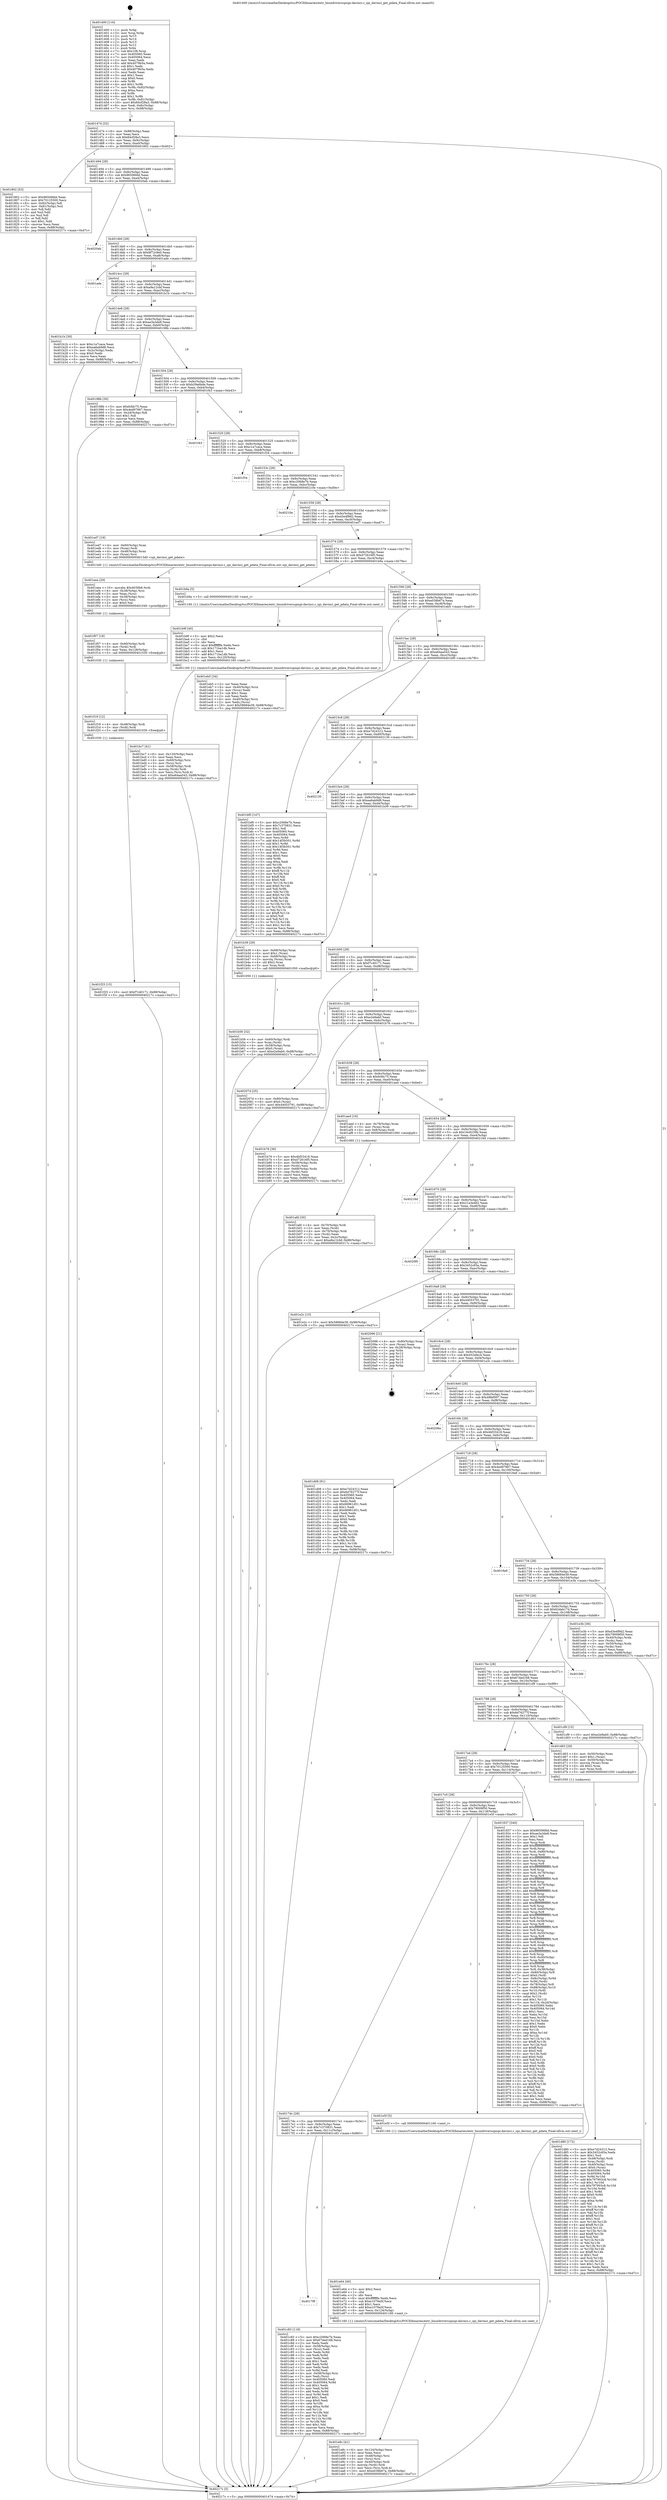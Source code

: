 digraph "0x401400" {
  label = "0x401400 (/mnt/c/Users/mathe/Desktop/tcc/POCII/binaries/extr_linuxdriversspispi-davinci.c_spi_davinci_get_pdata_Final-ollvm.out::main(0))"
  labelloc = "t"
  node[shape=record]

  Entry [label="",width=0.3,height=0.3,shape=circle,fillcolor=black,style=filled]
  "0x401474" [label="{
     0x401474 [32]\l
     | [instrs]\l
     &nbsp;&nbsp;0x401474 \<+6\>: mov -0x88(%rbp),%eax\l
     &nbsp;&nbsp;0x40147a \<+2\>: mov %eax,%ecx\l
     &nbsp;&nbsp;0x40147c \<+6\>: sub $0x84cf28a3,%ecx\l
     &nbsp;&nbsp;0x401482 \<+6\>: mov %eax,-0x9c(%rbp)\l
     &nbsp;&nbsp;0x401488 \<+6\>: mov %ecx,-0xa0(%rbp)\l
     &nbsp;&nbsp;0x40148e \<+6\>: je 0000000000401802 \<main+0x402\>\l
  }"]
  "0x401802" [label="{
     0x401802 [53]\l
     | [instrs]\l
     &nbsp;&nbsp;0x401802 \<+5\>: mov $0x96506fdd,%eax\l
     &nbsp;&nbsp;0x401807 \<+5\>: mov $0x70125500,%ecx\l
     &nbsp;&nbsp;0x40180c \<+6\>: mov -0x82(%rbp),%dl\l
     &nbsp;&nbsp;0x401812 \<+7\>: mov -0x81(%rbp),%sil\l
     &nbsp;&nbsp;0x401819 \<+3\>: mov %dl,%dil\l
     &nbsp;&nbsp;0x40181c \<+3\>: and %sil,%dil\l
     &nbsp;&nbsp;0x40181f \<+3\>: xor %sil,%dl\l
     &nbsp;&nbsp;0x401822 \<+3\>: or %dl,%dil\l
     &nbsp;&nbsp;0x401825 \<+4\>: test $0x1,%dil\l
     &nbsp;&nbsp;0x401829 \<+3\>: cmovne %ecx,%eax\l
     &nbsp;&nbsp;0x40182c \<+6\>: mov %eax,-0x88(%rbp)\l
     &nbsp;&nbsp;0x401832 \<+5\>: jmp 000000000040217c \<main+0xd7c\>\l
  }"]
  "0x401494" [label="{
     0x401494 [28]\l
     | [instrs]\l
     &nbsp;&nbsp;0x401494 \<+5\>: jmp 0000000000401499 \<main+0x99\>\l
     &nbsp;&nbsp;0x401499 \<+6\>: mov -0x9c(%rbp),%eax\l
     &nbsp;&nbsp;0x40149f \<+5\>: sub $0x96506fdd,%eax\l
     &nbsp;&nbsp;0x4014a4 \<+6\>: mov %eax,-0xa4(%rbp)\l
     &nbsp;&nbsp;0x4014aa \<+6\>: je 00000000004020ab \<main+0xcab\>\l
  }"]
  "0x40217c" [label="{
     0x40217c [5]\l
     | [instrs]\l
     &nbsp;&nbsp;0x40217c \<+5\>: jmp 0000000000401474 \<main+0x74\>\l
  }"]
  "0x401400" [label="{
     0x401400 [116]\l
     | [instrs]\l
     &nbsp;&nbsp;0x401400 \<+1\>: push %rbp\l
     &nbsp;&nbsp;0x401401 \<+3\>: mov %rsp,%rbp\l
     &nbsp;&nbsp;0x401404 \<+2\>: push %r15\l
     &nbsp;&nbsp;0x401406 \<+2\>: push %r14\l
     &nbsp;&nbsp;0x401408 \<+2\>: push %r13\l
     &nbsp;&nbsp;0x40140a \<+2\>: push %r12\l
     &nbsp;&nbsp;0x40140c \<+1\>: push %rbx\l
     &nbsp;&nbsp;0x40140d \<+7\>: sub $0x108,%rsp\l
     &nbsp;&nbsp;0x401414 \<+7\>: mov 0x405060,%eax\l
     &nbsp;&nbsp;0x40141b \<+7\>: mov 0x405064,%ecx\l
     &nbsp;&nbsp;0x401422 \<+2\>: mov %eax,%edx\l
     &nbsp;&nbsp;0x401424 \<+6\>: add $0x4079b5a,%edx\l
     &nbsp;&nbsp;0x40142a \<+3\>: sub $0x1,%edx\l
     &nbsp;&nbsp;0x40142d \<+6\>: sub $0x4079b5a,%edx\l
     &nbsp;&nbsp;0x401433 \<+3\>: imul %edx,%eax\l
     &nbsp;&nbsp;0x401436 \<+3\>: and $0x1,%eax\l
     &nbsp;&nbsp;0x401439 \<+3\>: cmp $0x0,%eax\l
     &nbsp;&nbsp;0x40143c \<+4\>: sete %r8b\l
     &nbsp;&nbsp;0x401440 \<+4\>: and $0x1,%r8b\l
     &nbsp;&nbsp;0x401444 \<+7\>: mov %r8b,-0x82(%rbp)\l
     &nbsp;&nbsp;0x40144b \<+3\>: cmp $0xa,%ecx\l
     &nbsp;&nbsp;0x40144e \<+4\>: setl %r8b\l
     &nbsp;&nbsp;0x401452 \<+4\>: and $0x1,%r8b\l
     &nbsp;&nbsp;0x401456 \<+7\>: mov %r8b,-0x81(%rbp)\l
     &nbsp;&nbsp;0x40145d \<+10\>: movl $0x84cf28a3,-0x88(%rbp)\l
     &nbsp;&nbsp;0x401467 \<+6\>: mov %edi,-0x8c(%rbp)\l
     &nbsp;&nbsp;0x40146d \<+7\>: mov %rsi,-0x98(%rbp)\l
  }"]
  Exit [label="",width=0.3,height=0.3,shape=circle,fillcolor=black,style=filled,peripheries=2]
  "0x4020ab" [label="{
     0x4020ab\l
  }", style=dashed]
  "0x4014b0" [label="{
     0x4014b0 [28]\l
     | [instrs]\l
     &nbsp;&nbsp;0x4014b0 \<+5\>: jmp 00000000004014b5 \<main+0xb5\>\l
     &nbsp;&nbsp;0x4014b5 \<+6\>: mov -0x9c(%rbp),%eax\l
     &nbsp;&nbsp;0x4014bb \<+5\>: sub $0x9f72c9e0,%eax\l
     &nbsp;&nbsp;0x4014c0 \<+6\>: mov %eax,-0xa8(%rbp)\l
     &nbsp;&nbsp;0x4014c6 \<+6\>: je 0000000000401ade \<main+0x6de\>\l
  }"]
  "0x401f25" [label="{
     0x401f25 [15]\l
     | [instrs]\l
     &nbsp;&nbsp;0x401f25 \<+10\>: movl $0xf7c40171,-0x88(%rbp)\l
     &nbsp;&nbsp;0x401f2f \<+5\>: jmp 000000000040217c \<main+0xd7c\>\l
  }"]
  "0x401ade" [label="{
     0x401ade\l
  }", style=dashed]
  "0x4014cc" [label="{
     0x4014cc [28]\l
     | [instrs]\l
     &nbsp;&nbsp;0x4014cc \<+5\>: jmp 00000000004014d1 \<main+0xd1\>\l
     &nbsp;&nbsp;0x4014d1 \<+6\>: mov -0x9c(%rbp),%eax\l
     &nbsp;&nbsp;0x4014d7 \<+5\>: sub $0xa9a12cbf,%eax\l
     &nbsp;&nbsp;0x4014dc \<+6\>: mov %eax,-0xac(%rbp)\l
     &nbsp;&nbsp;0x4014e2 \<+6\>: je 0000000000401b1b \<main+0x71b\>\l
  }"]
  "0x401f19" [label="{
     0x401f19 [12]\l
     | [instrs]\l
     &nbsp;&nbsp;0x401f19 \<+4\>: mov -0x48(%rbp),%rdi\l
     &nbsp;&nbsp;0x401f1d \<+3\>: mov (%rdi),%rdi\l
     &nbsp;&nbsp;0x401f20 \<+5\>: call 0000000000401030 \<free@plt\>\l
     | [calls]\l
     &nbsp;&nbsp;0x401030 \{1\} (unknown)\l
  }"]
  "0x401b1b" [label="{
     0x401b1b [30]\l
     | [instrs]\l
     &nbsp;&nbsp;0x401b1b \<+5\>: mov $0xc1a7caca,%eax\l
     &nbsp;&nbsp;0x401b20 \<+5\>: mov $0xea6ab9d8,%ecx\l
     &nbsp;&nbsp;0x401b25 \<+3\>: mov -0x2c(%rbp),%edx\l
     &nbsp;&nbsp;0x401b28 \<+3\>: cmp $0x0,%edx\l
     &nbsp;&nbsp;0x401b2b \<+3\>: cmove %ecx,%eax\l
     &nbsp;&nbsp;0x401b2e \<+6\>: mov %eax,-0x88(%rbp)\l
     &nbsp;&nbsp;0x401b34 \<+5\>: jmp 000000000040217c \<main+0xd7c\>\l
  }"]
  "0x4014e8" [label="{
     0x4014e8 [28]\l
     | [instrs]\l
     &nbsp;&nbsp;0x4014e8 \<+5\>: jmp 00000000004014ed \<main+0xed\>\l
     &nbsp;&nbsp;0x4014ed \<+6\>: mov -0x9c(%rbp),%eax\l
     &nbsp;&nbsp;0x4014f3 \<+5\>: sub $0xae3a3de8,%eax\l
     &nbsp;&nbsp;0x4014f8 \<+6\>: mov %eax,-0xb0(%rbp)\l
     &nbsp;&nbsp;0x4014fe \<+6\>: je 000000000040198b \<main+0x58b\>\l
  }"]
  "0x401f07" [label="{
     0x401f07 [18]\l
     | [instrs]\l
     &nbsp;&nbsp;0x401f07 \<+4\>: mov -0x60(%rbp),%rdi\l
     &nbsp;&nbsp;0x401f0b \<+3\>: mov (%rdi),%rdi\l
     &nbsp;&nbsp;0x401f0e \<+6\>: mov %eax,-0x128(%rbp)\l
     &nbsp;&nbsp;0x401f14 \<+5\>: call 0000000000401030 \<free@plt\>\l
     | [calls]\l
     &nbsp;&nbsp;0x401030 \{1\} (unknown)\l
  }"]
  "0x40198b" [label="{
     0x40198b [30]\l
     | [instrs]\l
     &nbsp;&nbsp;0x40198b \<+5\>: mov $0xfcfdc75,%eax\l
     &nbsp;&nbsp;0x401990 \<+5\>: mov $0x4ed97667,%ecx\l
     &nbsp;&nbsp;0x401995 \<+3\>: mov -0x2d(%rbp),%dl\l
     &nbsp;&nbsp;0x401998 \<+3\>: test $0x1,%dl\l
     &nbsp;&nbsp;0x40199b \<+3\>: cmovne %ecx,%eax\l
     &nbsp;&nbsp;0x40199e \<+6\>: mov %eax,-0x88(%rbp)\l
     &nbsp;&nbsp;0x4019a4 \<+5\>: jmp 000000000040217c \<main+0xd7c\>\l
  }"]
  "0x401504" [label="{
     0x401504 [28]\l
     | [instrs]\l
     &nbsp;&nbsp;0x401504 \<+5\>: jmp 0000000000401509 \<main+0x109\>\l
     &nbsp;&nbsp;0x401509 \<+6\>: mov -0x9c(%rbp),%eax\l
     &nbsp;&nbsp;0x40150f \<+5\>: sub $0xb29a6bde,%eax\l
     &nbsp;&nbsp;0x401514 \<+6\>: mov %eax,-0xb4(%rbp)\l
     &nbsp;&nbsp;0x40151a \<+6\>: je 0000000000401f43 \<main+0xb43\>\l
  }"]
  "0x401eea" [label="{
     0x401eea [29]\l
     | [instrs]\l
     &nbsp;&nbsp;0x401eea \<+10\>: movabs $0x4030b6,%rdi\l
     &nbsp;&nbsp;0x401ef4 \<+4\>: mov -0x38(%rbp),%rsi\l
     &nbsp;&nbsp;0x401ef8 \<+2\>: mov %eax,(%rsi)\l
     &nbsp;&nbsp;0x401efa \<+4\>: mov -0x38(%rbp),%rsi\l
     &nbsp;&nbsp;0x401efe \<+2\>: mov (%rsi),%esi\l
     &nbsp;&nbsp;0x401f00 \<+2\>: mov $0x0,%al\l
     &nbsp;&nbsp;0x401f02 \<+5\>: call 0000000000401040 \<printf@plt\>\l
     | [calls]\l
     &nbsp;&nbsp;0x401040 \{1\} (unknown)\l
  }"]
  "0x401f43" [label="{
     0x401f43\l
  }", style=dashed]
  "0x401520" [label="{
     0x401520 [28]\l
     | [instrs]\l
     &nbsp;&nbsp;0x401520 \<+5\>: jmp 0000000000401525 \<main+0x125\>\l
     &nbsp;&nbsp;0x401525 \<+6\>: mov -0x9c(%rbp),%eax\l
     &nbsp;&nbsp;0x40152b \<+5\>: sub $0xc1a7caca,%eax\l
     &nbsp;&nbsp;0x401530 \<+6\>: mov %eax,-0xb8(%rbp)\l
     &nbsp;&nbsp;0x401536 \<+6\>: je 0000000000401f34 \<main+0xb34\>\l
  }"]
  "0x401e8c" [label="{
     0x401e8c [41]\l
     | [instrs]\l
     &nbsp;&nbsp;0x401e8c \<+6\>: mov -0x124(%rbp),%ecx\l
     &nbsp;&nbsp;0x401e92 \<+3\>: imul %eax,%ecx\l
     &nbsp;&nbsp;0x401e95 \<+4\>: mov -0x48(%rbp),%rsi\l
     &nbsp;&nbsp;0x401e99 \<+3\>: mov (%rsi),%rsi\l
     &nbsp;&nbsp;0x401e9c \<+4\>: mov -0x40(%rbp),%rdi\l
     &nbsp;&nbsp;0x401ea0 \<+3\>: movslq (%rdi),%rdi\l
     &nbsp;&nbsp;0x401ea3 \<+3\>: mov %ecx,(%rsi,%rdi,4)\l
     &nbsp;&nbsp;0x401ea6 \<+10\>: movl $0xe038b67a,-0x88(%rbp)\l
     &nbsp;&nbsp;0x401eb0 \<+5\>: jmp 000000000040217c \<main+0xd7c\>\l
  }"]
  "0x401f34" [label="{
     0x401f34\l
  }", style=dashed]
  "0x40153c" [label="{
     0x40153c [28]\l
     | [instrs]\l
     &nbsp;&nbsp;0x40153c \<+5\>: jmp 0000000000401541 \<main+0x141\>\l
     &nbsp;&nbsp;0x401541 \<+6\>: mov -0x9c(%rbp),%eax\l
     &nbsp;&nbsp;0x401547 \<+5\>: sub $0xc2068e7b,%eax\l
     &nbsp;&nbsp;0x40154c \<+6\>: mov %eax,-0xbc(%rbp)\l
     &nbsp;&nbsp;0x401552 \<+6\>: je 000000000040210e \<main+0xd0e\>\l
  }"]
  "0x401e64" [label="{
     0x401e64 [40]\l
     | [instrs]\l
     &nbsp;&nbsp;0x401e64 \<+5\>: mov $0x2,%ecx\l
     &nbsp;&nbsp;0x401e69 \<+1\>: cltd\l
     &nbsp;&nbsp;0x401e6a \<+2\>: idiv %ecx\l
     &nbsp;&nbsp;0x401e6c \<+6\>: imul $0xfffffffe,%edx,%ecx\l
     &nbsp;&nbsp;0x401e72 \<+6\>: sub $0xe1079a5f,%ecx\l
     &nbsp;&nbsp;0x401e78 \<+3\>: add $0x1,%ecx\l
     &nbsp;&nbsp;0x401e7b \<+6\>: add $0xe1079a5f,%ecx\l
     &nbsp;&nbsp;0x401e81 \<+6\>: mov %ecx,-0x124(%rbp)\l
     &nbsp;&nbsp;0x401e87 \<+5\>: call 0000000000401160 \<next_i\>\l
     | [calls]\l
     &nbsp;&nbsp;0x401160 \{1\} (/mnt/c/Users/mathe/Desktop/tcc/POCII/binaries/extr_linuxdriversspispi-davinci.c_spi_davinci_get_pdata_Final-ollvm.out::next_i)\l
  }"]
  "0x40210e" [label="{
     0x40210e\l
  }", style=dashed]
  "0x401558" [label="{
     0x401558 [28]\l
     | [instrs]\l
     &nbsp;&nbsp;0x401558 \<+5\>: jmp 000000000040155d \<main+0x15d\>\l
     &nbsp;&nbsp;0x40155d \<+6\>: mov -0x9c(%rbp),%eax\l
     &nbsp;&nbsp;0x401563 \<+5\>: sub $0xd3e4f9d2,%eax\l
     &nbsp;&nbsp;0x401568 \<+6\>: mov %eax,-0xc0(%rbp)\l
     &nbsp;&nbsp;0x40156e \<+6\>: je 0000000000401ed7 \<main+0xad7\>\l
  }"]
  "0x401d80" [label="{
     0x401d80 [172]\l
     | [instrs]\l
     &nbsp;&nbsp;0x401d80 \<+5\>: mov $0xe7d24312,%ecx\l
     &nbsp;&nbsp;0x401d85 \<+5\>: mov $0x3452c65a,%edx\l
     &nbsp;&nbsp;0x401d8a \<+3\>: mov $0x1,%sil\l
     &nbsp;&nbsp;0x401d8d \<+4\>: mov -0x48(%rbp),%rdi\l
     &nbsp;&nbsp;0x401d91 \<+3\>: mov %rax,(%rdi)\l
     &nbsp;&nbsp;0x401d94 \<+4\>: mov -0x40(%rbp),%rax\l
     &nbsp;&nbsp;0x401d98 \<+6\>: movl $0x0,(%rax)\l
     &nbsp;&nbsp;0x401d9e \<+8\>: mov 0x405060,%r8d\l
     &nbsp;&nbsp;0x401da6 \<+8\>: mov 0x405064,%r9d\l
     &nbsp;&nbsp;0x401dae \<+3\>: mov %r8d,%r10d\l
     &nbsp;&nbsp;0x401db1 \<+7\>: add $0x797903c8,%r10d\l
     &nbsp;&nbsp;0x401db8 \<+4\>: sub $0x1,%r10d\l
     &nbsp;&nbsp;0x401dbc \<+7\>: sub $0x797903c8,%r10d\l
     &nbsp;&nbsp;0x401dc3 \<+4\>: imul %r10d,%r8d\l
     &nbsp;&nbsp;0x401dc7 \<+4\>: and $0x1,%r8d\l
     &nbsp;&nbsp;0x401dcb \<+4\>: cmp $0x0,%r8d\l
     &nbsp;&nbsp;0x401dcf \<+4\>: sete %r11b\l
     &nbsp;&nbsp;0x401dd3 \<+4\>: cmp $0xa,%r9d\l
     &nbsp;&nbsp;0x401dd7 \<+3\>: setl %bl\l
     &nbsp;&nbsp;0x401dda \<+3\>: mov %r11b,%r14b\l
     &nbsp;&nbsp;0x401ddd \<+4\>: xor $0xff,%r14b\l
     &nbsp;&nbsp;0x401de1 \<+3\>: mov %bl,%r15b\l
     &nbsp;&nbsp;0x401de4 \<+4\>: xor $0xff,%r15b\l
     &nbsp;&nbsp;0x401de8 \<+4\>: xor $0x1,%sil\l
     &nbsp;&nbsp;0x401dec \<+3\>: mov %r14b,%r12b\l
     &nbsp;&nbsp;0x401def \<+4\>: and $0xff,%r12b\l
     &nbsp;&nbsp;0x401df3 \<+3\>: and %sil,%r11b\l
     &nbsp;&nbsp;0x401df6 \<+3\>: mov %r15b,%r13b\l
     &nbsp;&nbsp;0x401df9 \<+4\>: and $0xff,%r13b\l
     &nbsp;&nbsp;0x401dfd \<+3\>: and %sil,%bl\l
     &nbsp;&nbsp;0x401e00 \<+3\>: or %r11b,%r12b\l
     &nbsp;&nbsp;0x401e03 \<+3\>: or %bl,%r13b\l
     &nbsp;&nbsp;0x401e06 \<+3\>: xor %r13b,%r12b\l
     &nbsp;&nbsp;0x401e09 \<+3\>: or %r15b,%r14b\l
     &nbsp;&nbsp;0x401e0c \<+4\>: xor $0xff,%r14b\l
     &nbsp;&nbsp;0x401e10 \<+4\>: or $0x1,%sil\l
     &nbsp;&nbsp;0x401e14 \<+3\>: and %sil,%r14b\l
     &nbsp;&nbsp;0x401e17 \<+3\>: or %r14b,%r12b\l
     &nbsp;&nbsp;0x401e1a \<+4\>: test $0x1,%r12b\l
     &nbsp;&nbsp;0x401e1e \<+3\>: cmovne %edx,%ecx\l
     &nbsp;&nbsp;0x401e21 \<+6\>: mov %ecx,-0x88(%rbp)\l
     &nbsp;&nbsp;0x401e27 \<+5\>: jmp 000000000040217c \<main+0xd7c\>\l
  }"]
  "0x401ed7" [label="{
     0x401ed7 [19]\l
     | [instrs]\l
     &nbsp;&nbsp;0x401ed7 \<+4\>: mov -0x60(%rbp),%rax\l
     &nbsp;&nbsp;0x401edb \<+3\>: mov (%rax),%rdi\l
     &nbsp;&nbsp;0x401ede \<+4\>: mov -0x48(%rbp),%rax\l
     &nbsp;&nbsp;0x401ee2 \<+3\>: mov (%rax),%rsi\l
     &nbsp;&nbsp;0x401ee5 \<+5\>: call 00000000004013d0 \<spi_davinci_get_pdata\>\l
     | [calls]\l
     &nbsp;&nbsp;0x4013d0 \{1\} (/mnt/c/Users/mathe/Desktop/tcc/POCII/binaries/extr_linuxdriversspispi-davinci.c_spi_davinci_get_pdata_Final-ollvm.out::spi_davinci_get_pdata)\l
  }"]
  "0x401574" [label="{
     0x401574 [28]\l
     | [instrs]\l
     &nbsp;&nbsp;0x401574 \<+5\>: jmp 0000000000401579 \<main+0x179\>\l
     &nbsp;&nbsp;0x401579 \<+6\>: mov -0x9c(%rbp),%eax\l
     &nbsp;&nbsp;0x40157f \<+5\>: sub $0xd72616f5,%eax\l
     &nbsp;&nbsp;0x401584 \<+6\>: mov %eax,-0xc4(%rbp)\l
     &nbsp;&nbsp;0x40158a \<+6\>: je 0000000000401b9a \<main+0x79a\>\l
  }"]
  "0x4017f8" [label="{
     0x4017f8\l
  }", style=dashed]
  "0x401b9a" [label="{
     0x401b9a [5]\l
     | [instrs]\l
     &nbsp;&nbsp;0x401b9a \<+5\>: call 0000000000401160 \<next_i\>\l
     | [calls]\l
     &nbsp;&nbsp;0x401160 \{1\} (/mnt/c/Users/mathe/Desktop/tcc/POCII/binaries/extr_linuxdriversspispi-davinci.c_spi_davinci_get_pdata_Final-ollvm.out::next_i)\l
  }"]
  "0x401590" [label="{
     0x401590 [28]\l
     | [instrs]\l
     &nbsp;&nbsp;0x401590 \<+5\>: jmp 0000000000401595 \<main+0x195\>\l
     &nbsp;&nbsp;0x401595 \<+6\>: mov -0x9c(%rbp),%eax\l
     &nbsp;&nbsp;0x40159b \<+5\>: sub $0xe038b67a,%eax\l
     &nbsp;&nbsp;0x4015a0 \<+6\>: mov %eax,-0xc8(%rbp)\l
     &nbsp;&nbsp;0x4015a6 \<+6\>: je 0000000000401eb5 \<main+0xab5\>\l
  }"]
  "0x401c83" [label="{
     0x401c83 [118]\l
     | [instrs]\l
     &nbsp;&nbsp;0x401c83 \<+5\>: mov $0xc2068e7b,%eax\l
     &nbsp;&nbsp;0x401c88 \<+5\>: mov $0x67ded168,%ecx\l
     &nbsp;&nbsp;0x401c8d \<+2\>: xor %edx,%edx\l
     &nbsp;&nbsp;0x401c8f \<+4\>: mov -0x58(%rbp),%rsi\l
     &nbsp;&nbsp;0x401c93 \<+2\>: mov (%rsi),%edi\l
     &nbsp;&nbsp;0x401c95 \<+3\>: mov %edx,%r8d\l
     &nbsp;&nbsp;0x401c98 \<+3\>: sub %edi,%r8d\l
     &nbsp;&nbsp;0x401c9b \<+2\>: mov %edx,%edi\l
     &nbsp;&nbsp;0x401c9d \<+3\>: sub $0x1,%edi\l
     &nbsp;&nbsp;0x401ca0 \<+3\>: add %edi,%r8d\l
     &nbsp;&nbsp;0x401ca3 \<+2\>: mov %edx,%edi\l
     &nbsp;&nbsp;0x401ca5 \<+3\>: sub %r8d,%edi\l
     &nbsp;&nbsp;0x401ca8 \<+4\>: mov -0x58(%rbp),%rsi\l
     &nbsp;&nbsp;0x401cac \<+2\>: mov %edi,(%rsi)\l
     &nbsp;&nbsp;0x401cae \<+7\>: mov 0x405060,%edi\l
     &nbsp;&nbsp;0x401cb5 \<+8\>: mov 0x405064,%r8d\l
     &nbsp;&nbsp;0x401cbd \<+3\>: sub $0x1,%edx\l
     &nbsp;&nbsp;0x401cc0 \<+3\>: mov %edi,%r9d\l
     &nbsp;&nbsp;0x401cc3 \<+3\>: add %edx,%r9d\l
     &nbsp;&nbsp;0x401cc6 \<+4\>: imul %r9d,%edi\l
     &nbsp;&nbsp;0x401cca \<+3\>: and $0x1,%edi\l
     &nbsp;&nbsp;0x401ccd \<+3\>: cmp $0x0,%edi\l
     &nbsp;&nbsp;0x401cd0 \<+4\>: sete %r10b\l
     &nbsp;&nbsp;0x401cd4 \<+4\>: cmp $0xa,%r8d\l
     &nbsp;&nbsp;0x401cd8 \<+4\>: setl %r11b\l
     &nbsp;&nbsp;0x401cdc \<+3\>: mov %r10b,%bl\l
     &nbsp;&nbsp;0x401cdf \<+3\>: and %r11b,%bl\l
     &nbsp;&nbsp;0x401ce2 \<+3\>: xor %r11b,%r10b\l
     &nbsp;&nbsp;0x401ce5 \<+3\>: or %r10b,%bl\l
     &nbsp;&nbsp;0x401ce8 \<+3\>: test $0x1,%bl\l
     &nbsp;&nbsp;0x401ceb \<+3\>: cmovne %ecx,%eax\l
     &nbsp;&nbsp;0x401cee \<+6\>: mov %eax,-0x88(%rbp)\l
     &nbsp;&nbsp;0x401cf4 \<+5\>: jmp 000000000040217c \<main+0xd7c\>\l
  }"]
  "0x401eb5" [label="{
     0x401eb5 [34]\l
     | [instrs]\l
     &nbsp;&nbsp;0x401eb5 \<+2\>: xor %eax,%eax\l
     &nbsp;&nbsp;0x401eb7 \<+4\>: mov -0x40(%rbp),%rcx\l
     &nbsp;&nbsp;0x401ebb \<+2\>: mov (%rcx),%edx\l
     &nbsp;&nbsp;0x401ebd \<+3\>: sub $0x1,%eax\l
     &nbsp;&nbsp;0x401ec0 \<+2\>: sub %eax,%edx\l
     &nbsp;&nbsp;0x401ec2 \<+4\>: mov -0x40(%rbp),%rcx\l
     &nbsp;&nbsp;0x401ec6 \<+2\>: mov %edx,(%rcx)\l
     &nbsp;&nbsp;0x401ec8 \<+10\>: movl $0x58684e39,-0x88(%rbp)\l
     &nbsp;&nbsp;0x401ed2 \<+5\>: jmp 000000000040217c \<main+0xd7c\>\l
  }"]
  "0x4015ac" [label="{
     0x4015ac [28]\l
     | [instrs]\l
     &nbsp;&nbsp;0x4015ac \<+5\>: jmp 00000000004015b1 \<main+0x1b1\>\l
     &nbsp;&nbsp;0x4015b1 \<+6\>: mov -0x9c(%rbp),%eax\l
     &nbsp;&nbsp;0x4015b7 \<+5\>: sub $0xe64aa543,%eax\l
     &nbsp;&nbsp;0x4015bc \<+6\>: mov %eax,-0xcc(%rbp)\l
     &nbsp;&nbsp;0x4015c2 \<+6\>: je 0000000000401bf0 \<main+0x7f0\>\l
  }"]
  "0x4017dc" [label="{
     0x4017dc [28]\l
     | [instrs]\l
     &nbsp;&nbsp;0x4017dc \<+5\>: jmp 00000000004017e1 \<main+0x3e1\>\l
     &nbsp;&nbsp;0x4017e1 \<+6\>: mov -0x9c(%rbp),%eax\l
     &nbsp;&nbsp;0x4017e7 \<+5\>: sub $0x7c370831,%eax\l
     &nbsp;&nbsp;0x4017ec \<+6\>: mov %eax,-0x11c(%rbp)\l
     &nbsp;&nbsp;0x4017f2 \<+6\>: je 0000000000401c83 \<main+0x883\>\l
  }"]
  "0x401bf0" [label="{
     0x401bf0 [147]\l
     | [instrs]\l
     &nbsp;&nbsp;0x401bf0 \<+5\>: mov $0xc2068e7b,%eax\l
     &nbsp;&nbsp;0x401bf5 \<+5\>: mov $0x7c370831,%ecx\l
     &nbsp;&nbsp;0x401bfa \<+2\>: mov $0x1,%dl\l
     &nbsp;&nbsp;0x401bfc \<+7\>: mov 0x405060,%esi\l
     &nbsp;&nbsp;0x401c03 \<+7\>: mov 0x405064,%edi\l
     &nbsp;&nbsp;0x401c0a \<+3\>: mov %esi,%r8d\l
     &nbsp;&nbsp;0x401c0d \<+7\>: add $0x14f3b501,%r8d\l
     &nbsp;&nbsp;0x401c14 \<+4\>: sub $0x1,%r8d\l
     &nbsp;&nbsp;0x401c18 \<+7\>: sub $0x14f3b501,%r8d\l
     &nbsp;&nbsp;0x401c1f \<+4\>: imul %r8d,%esi\l
     &nbsp;&nbsp;0x401c23 \<+3\>: and $0x1,%esi\l
     &nbsp;&nbsp;0x401c26 \<+3\>: cmp $0x0,%esi\l
     &nbsp;&nbsp;0x401c29 \<+4\>: sete %r9b\l
     &nbsp;&nbsp;0x401c2d \<+3\>: cmp $0xa,%edi\l
     &nbsp;&nbsp;0x401c30 \<+4\>: setl %r10b\l
     &nbsp;&nbsp;0x401c34 \<+3\>: mov %r9b,%r11b\l
     &nbsp;&nbsp;0x401c37 \<+4\>: xor $0xff,%r11b\l
     &nbsp;&nbsp;0x401c3b \<+3\>: mov %r10b,%bl\l
     &nbsp;&nbsp;0x401c3e \<+3\>: xor $0xff,%bl\l
     &nbsp;&nbsp;0x401c41 \<+3\>: xor $0x0,%dl\l
     &nbsp;&nbsp;0x401c44 \<+3\>: mov %r11b,%r14b\l
     &nbsp;&nbsp;0x401c47 \<+4\>: and $0x0,%r14b\l
     &nbsp;&nbsp;0x401c4b \<+3\>: and %dl,%r9b\l
     &nbsp;&nbsp;0x401c4e \<+3\>: mov %bl,%r15b\l
     &nbsp;&nbsp;0x401c51 \<+4\>: and $0x0,%r15b\l
     &nbsp;&nbsp;0x401c55 \<+3\>: and %dl,%r10b\l
     &nbsp;&nbsp;0x401c58 \<+3\>: or %r9b,%r14b\l
     &nbsp;&nbsp;0x401c5b \<+3\>: or %r10b,%r15b\l
     &nbsp;&nbsp;0x401c5e \<+3\>: xor %r15b,%r14b\l
     &nbsp;&nbsp;0x401c61 \<+3\>: or %bl,%r11b\l
     &nbsp;&nbsp;0x401c64 \<+4\>: xor $0xff,%r11b\l
     &nbsp;&nbsp;0x401c68 \<+3\>: or $0x0,%dl\l
     &nbsp;&nbsp;0x401c6b \<+3\>: and %dl,%r11b\l
     &nbsp;&nbsp;0x401c6e \<+3\>: or %r11b,%r14b\l
     &nbsp;&nbsp;0x401c71 \<+4\>: test $0x1,%r14b\l
     &nbsp;&nbsp;0x401c75 \<+3\>: cmovne %ecx,%eax\l
     &nbsp;&nbsp;0x401c78 \<+6\>: mov %eax,-0x88(%rbp)\l
     &nbsp;&nbsp;0x401c7e \<+5\>: jmp 000000000040217c \<main+0xd7c\>\l
  }"]
  "0x4015c8" [label="{
     0x4015c8 [28]\l
     | [instrs]\l
     &nbsp;&nbsp;0x4015c8 \<+5\>: jmp 00000000004015cd \<main+0x1cd\>\l
     &nbsp;&nbsp;0x4015cd \<+6\>: mov -0x9c(%rbp),%eax\l
     &nbsp;&nbsp;0x4015d3 \<+5\>: sub $0xe7d24312,%eax\l
     &nbsp;&nbsp;0x4015d8 \<+6\>: mov %eax,-0xd0(%rbp)\l
     &nbsp;&nbsp;0x4015de \<+6\>: je 0000000000402130 \<main+0xd30\>\l
  }"]
  "0x401e5f" [label="{
     0x401e5f [5]\l
     | [instrs]\l
     &nbsp;&nbsp;0x401e5f \<+5\>: call 0000000000401160 \<next_i\>\l
     | [calls]\l
     &nbsp;&nbsp;0x401160 \{1\} (/mnt/c/Users/mathe/Desktop/tcc/POCII/binaries/extr_linuxdriversspispi-davinci.c_spi_davinci_get_pdata_Final-ollvm.out::next_i)\l
  }"]
  "0x402130" [label="{
     0x402130\l
  }", style=dashed]
  "0x4015e4" [label="{
     0x4015e4 [28]\l
     | [instrs]\l
     &nbsp;&nbsp;0x4015e4 \<+5\>: jmp 00000000004015e9 \<main+0x1e9\>\l
     &nbsp;&nbsp;0x4015e9 \<+6\>: mov -0x9c(%rbp),%eax\l
     &nbsp;&nbsp;0x4015ef \<+5\>: sub $0xea6ab9d8,%eax\l
     &nbsp;&nbsp;0x4015f4 \<+6\>: mov %eax,-0xd4(%rbp)\l
     &nbsp;&nbsp;0x4015fa \<+6\>: je 0000000000401b39 \<main+0x739\>\l
  }"]
  "0x401bc7" [label="{
     0x401bc7 [41]\l
     | [instrs]\l
     &nbsp;&nbsp;0x401bc7 \<+6\>: mov -0x120(%rbp),%ecx\l
     &nbsp;&nbsp;0x401bcd \<+3\>: imul %eax,%ecx\l
     &nbsp;&nbsp;0x401bd0 \<+4\>: mov -0x60(%rbp),%rsi\l
     &nbsp;&nbsp;0x401bd4 \<+3\>: mov (%rsi),%rsi\l
     &nbsp;&nbsp;0x401bd7 \<+4\>: mov -0x58(%rbp),%rdi\l
     &nbsp;&nbsp;0x401bdb \<+3\>: movslq (%rdi),%rdi\l
     &nbsp;&nbsp;0x401bde \<+3\>: mov %ecx,(%rsi,%rdi,4)\l
     &nbsp;&nbsp;0x401be1 \<+10\>: movl $0xe64aa543,-0x88(%rbp)\l
     &nbsp;&nbsp;0x401beb \<+5\>: jmp 000000000040217c \<main+0xd7c\>\l
  }"]
  "0x401b39" [label="{
     0x401b39 [29]\l
     | [instrs]\l
     &nbsp;&nbsp;0x401b39 \<+4\>: mov -0x68(%rbp),%rax\l
     &nbsp;&nbsp;0x401b3d \<+6\>: movl $0x1,(%rax)\l
     &nbsp;&nbsp;0x401b43 \<+4\>: mov -0x68(%rbp),%rax\l
     &nbsp;&nbsp;0x401b47 \<+3\>: movslq (%rax),%rax\l
     &nbsp;&nbsp;0x401b4a \<+4\>: shl $0x2,%rax\l
     &nbsp;&nbsp;0x401b4e \<+3\>: mov %rax,%rdi\l
     &nbsp;&nbsp;0x401b51 \<+5\>: call 0000000000401050 \<malloc@plt\>\l
     | [calls]\l
     &nbsp;&nbsp;0x401050 \{1\} (unknown)\l
  }"]
  "0x401600" [label="{
     0x401600 [28]\l
     | [instrs]\l
     &nbsp;&nbsp;0x401600 \<+5\>: jmp 0000000000401605 \<main+0x205\>\l
     &nbsp;&nbsp;0x401605 \<+6\>: mov -0x9c(%rbp),%eax\l
     &nbsp;&nbsp;0x40160b \<+5\>: sub $0xf7c40171,%eax\l
     &nbsp;&nbsp;0x401610 \<+6\>: mov %eax,-0xd8(%rbp)\l
     &nbsp;&nbsp;0x401616 \<+6\>: je 000000000040207d \<main+0xc7d\>\l
  }"]
  "0x401b9f" [label="{
     0x401b9f [40]\l
     | [instrs]\l
     &nbsp;&nbsp;0x401b9f \<+5\>: mov $0x2,%ecx\l
     &nbsp;&nbsp;0x401ba4 \<+1\>: cltd\l
     &nbsp;&nbsp;0x401ba5 \<+2\>: idiv %ecx\l
     &nbsp;&nbsp;0x401ba7 \<+6\>: imul $0xfffffffe,%edx,%ecx\l
     &nbsp;&nbsp;0x401bad \<+6\>: sub $0x171ba1db,%ecx\l
     &nbsp;&nbsp;0x401bb3 \<+3\>: add $0x1,%ecx\l
     &nbsp;&nbsp;0x401bb6 \<+6\>: add $0x171ba1db,%ecx\l
     &nbsp;&nbsp;0x401bbc \<+6\>: mov %ecx,-0x120(%rbp)\l
     &nbsp;&nbsp;0x401bc2 \<+5\>: call 0000000000401160 \<next_i\>\l
     | [calls]\l
     &nbsp;&nbsp;0x401160 \{1\} (/mnt/c/Users/mathe/Desktop/tcc/POCII/binaries/extr_linuxdriversspispi-davinci.c_spi_davinci_get_pdata_Final-ollvm.out::next_i)\l
  }"]
  "0x40207d" [label="{
     0x40207d [25]\l
     | [instrs]\l
     &nbsp;&nbsp;0x40207d \<+4\>: mov -0x80(%rbp),%rax\l
     &nbsp;&nbsp;0x402081 \<+6\>: movl $0x0,(%rax)\l
     &nbsp;&nbsp;0x402087 \<+10\>: movl $0x44053791,-0x88(%rbp)\l
     &nbsp;&nbsp;0x402091 \<+5\>: jmp 000000000040217c \<main+0xd7c\>\l
  }"]
  "0x40161c" [label="{
     0x40161c [28]\l
     | [instrs]\l
     &nbsp;&nbsp;0x40161c \<+5\>: jmp 0000000000401621 \<main+0x221\>\l
     &nbsp;&nbsp;0x401621 \<+6\>: mov -0x9c(%rbp),%eax\l
     &nbsp;&nbsp;0x401627 \<+5\>: sub $0xe2e9ab0,%eax\l
     &nbsp;&nbsp;0x40162c \<+6\>: mov %eax,-0xdc(%rbp)\l
     &nbsp;&nbsp;0x401632 \<+6\>: je 0000000000401b76 \<main+0x776\>\l
  }"]
  "0x401b56" [label="{
     0x401b56 [32]\l
     | [instrs]\l
     &nbsp;&nbsp;0x401b56 \<+4\>: mov -0x60(%rbp),%rdi\l
     &nbsp;&nbsp;0x401b5a \<+3\>: mov %rax,(%rdi)\l
     &nbsp;&nbsp;0x401b5d \<+4\>: mov -0x58(%rbp),%rax\l
     &nbsp;&nbsp;0x401b61 \<+6\>: movl $0x0,(%rax)\l
     &nbsp;&nbsp;0x401b67 \<+10\>: movl $0xe2e9ab0,-0x88(%rbp)\l
     &nbsp;&nbsp;0x401b71 \<+5\>: jmp 000000000040217c \<main+0xd7c\>\l
  }"]
  "0x401b76" [label="{
     0x401b76 [36]\l
     | [instrs]\l
     &nbsp;&nbsp;0x401b76 \<+5\>: mov $0x4bf33418,%eax\l
     &nbsp;&nbsp;0x401b7b \<+5\>: mov $0xd72616f5,%ecx\l
     &nbsp;&nbsp;0x401b80 \<+4\>: mov -0x58(%rbp),%rdx\l
     &nbsp;&nbsp;0x401b84 \<+2\>: mov (%rdx),%esi\l
     &nbsp;&nbsp;0x401b86 \<+4\>: mov -0x68(%rbp),%rdx\l
     &nbsp;&nbsp;0x401b8a \<+2\>: cmp (%rdx),%esi\l
     &nbsp;&nbsp;0x401b8c \<+3\>: cmovl %ecx,%eax\l
     &nbsp;&nbsp;0x401b8f \<+6\>: mov %eax,-0x88(%rbp)\l
     &nbsp;&nbsp;0x401b95 \<+5\>: jmp 000000000040217c \<main+0xd7c\>\l
  }"]
  "0x401638" [label="{
     0x401638 [28]\l
     | [instrs]\l
     &nbsp;&nbsp;0x401638 \<+5\>: jmp 000000000040163d \<main+0x23d\>\l
     &nbsp;&nbsp;0x40163d \<+6\>: mov -0x9c(%rbp),%eax\l
     &nbsp;&nbsp;0x401643 \<+5\>: sub $0xfcfdc75,%eax\l
     &nbsp;&nbsp;0x401648 \<+6\>: mov %eax,-0xe0(%rbp)\l
     &nbsp;&nbsp;0x40164e \<+6\>: je 0000000000401aed \<main+0x6ed\>\l
  }"]
  "0x401afd" [label="{
     0x401afd [30]\l
     | [instrs]\l
     &nbsp;&nbsp;0x401afd \<+4\>: mov -0x70(%rbp),%rdi\l
     &nbsp;&nbsp;0x401b01 \<+2\>: mov %eax,(%rdi)\l
     &nbsp;&nbsp;0x401b03 \<+4\>: mov -0x70(%rbp),%rdi\l
     &nbsp;&nbsp;0x401b07 \<+2\>: mov (%rdi),%eax\l
     &nbsp;&nbsp;0x401b09 \<+3\>: mov %eax,-0x2c(%rbp)\l
     &nbsp;&nbsp;0x401b0c \<+10\>: movl $0xa9a12cbf,-0x88(%rbp)\l
     &nbsp;&nbsp;0x401b16 \<+5\>: jmp 000000000040217c \<main+0xd7c\>\l
  }"]
  "0x401aed" [label="{
     0x401aed [16]\l
     | [instrs]\l
     &nbsp;&nbsp;0x401aed \<+4\>: mov -0x78(%rbp),%rax\l
     &nbsp;&nbsp;0x401af1 \<+3\>: mov (%rax),%rax\l
     &nbsp;&nbsp;0x401af4 \<+4\>: mov 0x8(%rax),%rdi\l
     &nbsp;&nbsp;0x401af8 \<+5\>: call 0000000000401060 \<atoi@plt\>\l
     | [calls]\l
     &nbsp;&nbsp;0x401060 \{1\} (unknown)\l
  }"]
  "0x401654" [label="{
     0x401654 [28]\l
     | [instrs]\l
     &nbsp;&nbsp;0x401654 \<+5\>: jmp 0000000000401659 \<main+0x259\>\l
     &nbsp;&nbsp;0x401659 \<+6\>: mov -0x9c(%rbp),%eax\l
     &nbsp;&nbsp;0x40165f \<+5\>: sub $0x16c6239b,%eax\l
     &nbsp;&nbsp;0x401664 \<+6\>: mov %eax,-0xe4(%rbp)\l
     &nbsp;&nbsp;0x40166a \<+6\>: je 000000000040216d \<main+0xd6d\>\l
  }"]
  "0x4017c0" [label="{
     0x4017c0 [28]\l
     | [instrs]\l
     &nbsp;&nbsp;0x4017c0 \<+5\>: jmp 00000000004017c5 \<main+0x3c5\>\l
     &nbsp;&nbsp;0x4017c5 \<+6\>: mov -0x9c(%rbp),%eax\l
     &nbsp;&nbsp;0x4017cb \<+5\>: sub $0x79009f50,%eax\l
     &nbsp;&nbsp;0x4017d0 \<+6\>: mov %eax,-0x118(%rbp)\l
     &nbsp;&nbsp;0x4017d6 \<+6\>: je 0000000000401e5f \<main+0xa5f\>\l
  }"]
  "0x40216d" [label="{
     0x40216d\l
  }", style=dashed]
  "0x401670" [label="{
     0x401670 [28]\l
     | [instrs]\l
     &nbsp;&nbsp;0x401670 \<+5\>: jmp 0000000000401675 \<main+0x275\>\l
     &nbsp;&nbsp;0x401675 \<+6\>: mov -0x9c(%rbp),%eax\l
     &nbsp;&nbsp;0x40167b \<+5\>: sub $0x21a3e462,%eax\l
     &nbsp;&nbsp;0x401680 \<+6\>: mov %eax,-0xe8(%rbp)\l
     &nbsp;&nbsp;0x401686 \<+6\>: je 00000000004020f0 \<main+0xcf0\>\l
  }"]
  "0x401837" [label="{
     0x401837 [340]\l
     | [instrs]\l
     &nbsp;&nbsp;0x401837 \<+5\>: mov $0x96506fdd,%eax\l
     &nbsp;&nbsp;0x40183c \<+5\>: mov $0xae3a3de8,%ecx\l
     &nbsp;&nbsp;0x401841 \<+2\>: mov $0x1,%dl\l
     &nbsp;&nbsp;0x401843 \<+2\>: xor %esi,%esi\l
     &nbsp;&nbsp;0x401845 \<+3\>: mov %rsp,%rdi\l
     &nbsp;&nbsp;0x401848 \<+4\>: add $0xfffffffffffffff0,%rdi\l
     &nbsp;&nbsp;0x40184c \<+3\>: mov %rdi,%rsp\l
     &nbsp;&nbsp;0x40184f \<+4\>: mov %rdi,-0x80(%rbp)\l
     &nbsp;&nbsp;0x401853 \<+3\>: mov %rsp,%rdi\l
     &nbsp;&nbsp;0x401856 \<+4\>: add $0xfffffffffffffff0,%rdi\l
     &nbsp;&nbsp;0x40185a \<+3\>: mov %rdi,%rsp\l
     &nbsp;&nbsp;0x40185d \<+3\>: mov %rsp,%r8\l
     &nbsp;&nbsp;0x401860 \<+4\>: add $0xfffffffffffffff0,%r8\l
     &nbsp;&nbsp;0x401864 \<+3\>: mov %r8,%rsp\l
     &nbsp;&nbsp;0x401867 \<+4\>: mov %r8,-0x78(%rbp)\l
     &nbsp;&nbsp;0x40186b \<+3\>: mov %rsp,%r8\l
     &nbsp;&nbsp;0x40186e \<+4\>: add $0xfffffffffffffff0,%r8\l
     &nbsp;&nbsp;0x401872 \<+3\>: mov %r8,%rsp\l
     &nbsp;&nbsp;0x401875 \<+4\>: mov %r8,-0x70(%rbp)\l
     &nbsp;&nbsp;0x401879 \<+3\>: mov %rsp,%r8\l
     &nbsp;&nbsp;0x40187c \<+4\>: add $0xfffffffffffffff0,%r8\l
     &nbsp;&nbsp;0x401880 \<+3\>: mov %r8,%rsp\l
     &nbsp;&nbsp;0x401883 \<+4\>: mov %r8,-0x68(%rbp)\l
     &nbsp;&nbsp;0x401887 \<+3\>: mov %rsp,%r8\l
     &nbsp;&nbsp;0x40188a \<+4\>: add $0xfffffffffffffff0,%r8\l
     &nbsp;&nbsp;0x40188e \<+3\>: mov %r8,%rsp\l
     &nbsp;&nbsp;0x401891 \<+4\>: mov %r8,-0x60(%rbp)\l
     &nbsp;&nbsp;0x401895 \<+3\>: mov %rsp,%r8\l
     &nbsp;&nbsp;0x401898 \<+4\>: add $0xfffffffffffffff0,%r8\l
     &nbsp;&nbsp;0x40189c \<+3\>: mov %r8,%rsp\l
     &nbsp;&nbsp;0x40189f \<+4\>: mov %r8,-0x58(%rbp)\l
     &nbsp;&nbsp;0x4018a3 \<+3\>: mov %rsp,%r8\l
     &nbsp;&nbsp;0x4018a6 \<+4\>: add $0xfffffffffffffff0,%r8\l
     &nbsp;&nbsp;0x4018aa \<+3\>: mov %r8,%rsp\l
     &nbsp;&nbsp;0x4018ad \<+4\>: mov %r8,-0x50(%rbp)\l
     &nbsp;&nbsp;0x4018b1 \<+3\>: mov %rsp,%r8\l
     &nbsp;&nbsp;0x4018b4 \<+4\>: add $0xfffffffffffffff0,%r8\l
     &nbsp;&nbsp;0x4018b8 \<+3\>: mov %r8,%rsp\l
     &nbsp;&nbsp;0x4018bb \<+4\>: mov %r8,-0x48(%rbp)\l
     &nbsp;&nbsp;0x4018bf \<+3\>: mov %rsp,%r8\l
     &nbsp;&nbsp;0x4018c2 \<+4\>: add $0xfffffffffffffff0,%r8\l
     &nbsp;&nbsp;0x4018c6 \<+3\>: mov %r8,%rsp\l
     &nbsp;&nbsp;0x4018c9 \<+4\>: mov %r8,-0x40(%rbp)\l
     &nbsp;&nbsp;0x4018cd \<+3\>: mov %rsp,%r8\l
     &nbsp;&nbsp;0x4018d0 \<+4\>: add $0xfffffffffffffff0,%r8\l
     &nbsp;&nbsp;0x4018d4 \<+3\>: mov %r8,%rsp\l
     &nbsp;&nbsp;0x4018d7 \<+4\>: mov %r8,-0x38(%rbp)\l
     &nbsp;&nbsp;0x4018db \<+4\>: mov -0x80(%rbp),%r8\l
     &nbsp;&nbsp;0x4018df \<+7\>: movl $0x0,(%r8)\l
     &nbsp;&nbsp;0x4018e6 \<+7\>: mov -0x8c(%rbp),%r9d\l
     &nbsp;&nbsp;0x4018ed \<+3\>: mov %r9d,(%rdi)\l
     &nbsp;&nbsp;0x4018f0 \<+4\>: mov -0x78(%rbp),%r8\l
     &nbsp;&nbsp;0x4018f4 \<+7\>: mov -0x98(%rbp),%r10\l
     &nbsp;&nbsp;0x4018fb \<+3\>: mov %r10,(%r8)\l
     &nbsp;&nbsp;0x4018fe \<+3\>: cmpl $0x2,(%rdi)\l
     &nbsp;&nbsp;0x401901 \<+4\>: setne %r11b\l
     &nbsp;&nbsp;0x401905 \<+4\>: and $0x1,%r11b\l
     &nbsp;&nbsp;0x401909 \<+4\>: mov %r11b,-0x2d(%rbp)\l
     &nbsp;&nbsp;0x40190d \<+7\>: mov 0x405060,%ebx\l
     &nbsp;&nbsp;0x401914 \<+8\>: mov 0x405064,%r14d\l
     &nbsp;&nbsp;0x40191c \<+3\>: sub $0x1,%esi\l
     &nbsp;&nbsp;0x40191f \<+3\>: mov %ebx,%r15d\l
     &nbsp;&nbsp;0x401922 \<+3\>: add %esi,%r15d\l
     &nbsp;&nbsp;0x401925 \<+4\>: imul %r15d,%ebx\l
     &nbsp;&nbsp;0x401929 \<+3\>: and $0x1,%ebx\l
     &nbsp;&nbsp;0x40192c \<+3\>: cmp $0x0,%ebx\l
     &nbsp;&nbsp;0x40192f \<+4\>: sete %r11b\l
     &nbsp;&nbsp;0x401933 \<+4\>: cmp $0xa,%r14d\l
     &nbsp;&nbsp;0x401937 \<+4\>: setl %r12b\l
     &nbsp;&nbsp;0x40193b \<+3\>: mov %r11b,%r13b\l
     &nbsp;&nbsp;0x40193e \<+4\>: xor $0xff,%r13b\l
     &nbsp;&nbsp;0x401942 \<+3\>: mov %r12b,%sil\l
     &nbsp;&nbsp;0x401945 \<+4\>: xor $0xff,%sil\l
     &nbsp;&nbsp;0x401949 \<+3\>: xor $0x0,%dl\l
     &nbsp;&nbsp;0x40194c \<+3\>: mov %r13b,%dil\l
     &nbsp;&nbsp;0x40194f \<+4\>: and $0x0,%dil\l
     &nbsp;&nbsp;0x401953 \<+3\>: and %dl,%r11b\l
     &nbsp;&nbsp;0x401956 \<+3\>: mov %sil,%r8b\l
     &nbsp;&nbsp;0x401959 \<+4\>: and $0x0,%r8b\l
     &nbsp;&nbsp;0x40195d \<+3\>: and %dl,%r12b\l
     &nbsp;&nbsp;0x401960 \<+3\>: or %r11b,%dil\l
     &nbsp;&nbsp;0x401963 \<+3\>: or %r12b,%r8b\l
     &nbsp;&nbsp;0x401966 \<+3\>: xor %r8b,%dil\l
     &nbsp;&nbsp;0x401969 \<+3\>: or %sil,%r13b\l
     &nbsp;&nbsp;0x40196c \<+4\>: xor $0xff,%r13b\l
     &nbsp;&nbsp;0x401970 \<+3\>: or $0x0,%dl\l
     &nbsp;&nbsp;0x401973 \<+3\>: and %dl,%r13b\l
     &nbsp;&nbsp;0x401976 \<+3\>: or %r13b,%dil\l
     &nbsp;&nbsp;0x401979 \<+4\>: test $0x1,%dil\l
     &nbsp;&nbsp;0x40197d \<+3\>: cmovne %ecx,%eax\l
     &nbsp;&nbsp;0x401980 \<+6\>: mov %eax,-0x88(%rbp)\l
     &nbsp;&nbsp;0x401986 \<+5\>: jmp 000000000040217c \<main+0xd7c\>\l
  }"]
  "0x4020f0" [label="{
     0x4020f0\l
  }", style=dashed]
  "0x40168c" [label="{
     0x40168c [28]\l
     | [instrs]\l
     &nbsp;&nbsp;0x40168c \<+5\>: jmp 0000000000401691 \<main+0x291\>\l
     &nbsp;&nbsp;0x401691 \<+6\>: mov -0x9c(%rbp),%eax\l
     &nbsp;&nbsp;0x401697 \<+5\>: sub $0x3452c65a,%eax\l
     &nbsp;&nbsp;0x40169c \<+6\>: mov %eax,-0xec(%rbp)\l
     &nbsp;&nbsp;0x4016a2 \<+6\>: je 0000000000401e2c \<main+0xa2c\>\l
  }"]
  "0x4017a4" [label="{
     0x4017a4 [28]\l
     | [instrs]\l
     &nbsp;&nbsp;0x4017a4 \<+5\>: jmp 00000000004017a9 \<main+0x3a9\>\l
     &nbsp;&nbsp;0x4017a9 \<+6\>: mov -0x9c(%rbp),%eax\l
     &nbsp;&nbsp;0x4017af \<+5\>: sub $0x70125500,%eax\l
     &nbsp;&nbsp;0x4017b4 \<+6\>: mov %eax,-0x114(%rbp)\l
     &nbsp;&nbsp;0x4017ba \<+6\>: je 0000000000401837 \<main+0x437\>\l
  }"]
  "0x401e2c" [label="{
     0x401e2c [15]\l
     | [instrs]\l
     &nbsp;&nbsp;0x401e2c \<+10\>: movl $0x58684e39,-0x88(%rbp)\l
     &nbsp;&nbsp;0x401e36 \<+5\>: jmp 000000000040217c \<main+0xd7c\>\l
  }"]
  "0x4016a8" [label="{
     0x4016a8 [28]\l
     | [instrs]\l
     &nbsp;&nbsp;0x4016a8 \<+5\>: jmp 00000000004016ad \<main+0x2ad\>\l
     &nbsp;&nbsp;0x4016ad \<+6\>: mov -0x9c(%rbp),%eax\l
     &nbsp;&nbsp;0x4016b3 \<+5\>: sub $0x44053791,%eax\l
     &nbsp;&nbsp;0x4016b8 \<+6\>: mov %eax,-0xf0(%rbp)\l
     &nbsp;&nbsp;0x4016be \<+6\>: je 0000000000402096 \<main+0xc96\>\l
  }"]
  "0x401d63" [label="{
     0x401d63 [29]\l
     | [instrs]\l
     &nbsp;&nbsp;0x401d63 \<+4\>: mov -0x50(%rbp),%rax\l
     &nbsp;&nbsp;0x401d67 \<+6\>: movl $0x1,(%rax)\l
     &nbsp;&nbsp;0x401d6d \<+4\>: mov -0x50(%rbp),%rax\l
     &nbsp;&nbsp;0x401d71 \<+3\>: movslq (%rax),%rax\l
     &nbsp;&nbsp;0x401d74 \<+4\>: shl $0x2,%rax\l
     &nbsp;&nbsp;0x401d78 \<+3\>: mov %rax,%rdi\l
     &nbsp;&nbsp;0x401d7b \<+5\>: call 0000000000401050 \<malloc@plt\>\l
     | [calls]\l
     &nbsp;&nbsp;0x401050 \{1\} (unknown)\l
  }"]
  "0x402096" [label="{
     0x402096 [21]\l
     | [instrs]\l
     &nbsp;&nbsp;0x402096 \<+4\>: mov -0x80(%rbp),%rax\l
     &nbsp;&nbsp;0x40209a \<+2\>: mov (%rax),%eax\l
     &nbsp;&nbsp;0x40209c \<+4\>: lea -0x28(%rbp),%rsp\l
     &nbsp;&nbsp;0x4020a0 \<+1\>: pop %rbx\l
     &nbsp;&nbsp;0x4020a1 \<+2\>: pop %r12\l
     &nbsp;&nbsp;0x4020a3 \<+2\>: pop %r13\l
     &nbsp;&nbsp;0x4020a5 \<+2\>: pop %r14\l
     &nbsp;&nbsp;0x4020a7 \<+2\>: pop %r15\l
     &nbsp;&nbsp;0x4020a9 \<+1\>: pop %rbp\l
     &nbsp;&nbsp;0x4020aa \<+1\>: ret\l
  }"]
  "0x4016c4" [label="{
     0x4016c4 [28]\l
     | [instrs]\l
     &nbsp;&nbsp;0x4016c4 \<+5\>: jmp 00000000004016c9 \<main+0x2c9\>\l
     &nbsp;&nbsp;0x4016c9 \<+6\>: mov -0x9c(%rbp),%eax\l
     &nbsp;&nbsp;0x4016cf \<+5\>: sub $0x452efec4,%eax\l
     &nbsp;&nbsp;0x4016d4 \<+6\>: mov %eax,-0xf4(%rbp)\l
     &nbsp;&nbsp;0x4016da \<+6\>: je 0000000000401a3c \<main+0x63c\>\l
  }"]
  "0x401788" [label="{
     0x401788 [28]\l
     | [instrs]\l
     &nbsp;&nbsp;0x401788 \<+5\>: jmp 000000000040178d \<main+0x38d\>\l
     &nbsp;&nbsp;0x40178d \<+6\>: mov -0x9c(%rbp),%eax\l
     &nbsp;&nbsp;0x401793 \<+5\>: sub $0x6d76277f,%eax\l
     &nbsp;&nbsp;0x401798 \<+6\>: mov %eax,-0x110(%rbp)\l
     &nbsp;&nbsp;0x40179e \<+6\>: je 0000000000401d63 \<main+0x963\>\l
  }"]
  "0x401a3c" [label="{
     0x401a3c\l
  }", style=dashed]
  "0x4016e0" [label="{
     0x4016e0 [28]\l
     | [instrs]\l
     &nbsp;&nbsp;0x4016e0 \<+5\>: jmp 00000000004016e5 \<main+0x2e5\>\l
     &nbsp;&nbsp;0x4016e5 \<+6\>: mov -0x9c(%rbp),%eax\l
     &nbsp;&nbsp;0x4016eb \<+5\>: sub $0x48fef007,%eax\l
     &nbsp;&nbsp;0x4016f0 \<+6\>: mov %eax,-0xf8(%rbp)\l
     &nbsp;&nbsp;0x4016f6 \<+6\>: je 000000000040206e \<main+0xc6e\>\l
  }"]
  "0x401cf9" [label="{
     0x401cf9 [15]\l
     | [instrs]\l
     &nbsp;&nbsp;0x401cf9 \<+10\>: movl $0xe2e9ab0,-0x88(%rbp)\l
     &nbsp;&nbsp;0x401d03 \<+5\>: jmp 000000000040217c \<main+0xd7c\>\l
  }"]
  "0x40206e" [label="{
     0x40206e\l
  }", style=dashed]
  "0x4016fc" [label="{
     0x4016fc [28]\l
     | [instrs]\l
     &nbsp;&nbsp;0x4016fc \<+5\>: jmp 0000000000401701 \<main+0x301\>\l
     &nbsp;&nbsp;0x401701 \<+6\>: mov -0x9c(%rbp),%eax\l
     &nbsp;&nbsp;0x401707 \<+5\>: sub $0x4bf33418,%eax\l
     &nbsp;&nbsp;0x40170c \<+6\>: mov %eax,-0xfc(%rbp)\l
     &nbsp;&nbsp;0x401712 \<+6\>: je 0000000000401d08 \<main+0x908\>\l
  }"]
  "0x40176c" [label="{
     0x40176c [28]\l
     | [instrs]\l
     &nbsp;&nbsp;0x40176c \<+5\>: jmp 0000000000401771 \<main+0x371\>\l
     &nbsp;&nbsp;0x401771 \<+6\>: mov -0x9c(%rbp),%eax\l
     &nbsp;&nbsp;0x401777 \<+5\>: sub $0x67ded168,%eax\l
     &nbsp;&nbsp;0x40177c \<+6\>: mov %eax,-0x10c(%rbp)\l
     &nbsp;&nbsp;0x401782 \<+6\>: je 0000000000401cf9 \<main+0x8f9\>\l
  }"]
  "0x401d08" [label="{
     0x401d08 [91]\l
     | [instrs]\l
     &nbsp;&nbsp;0x401d08 \<+5\>: mov $0xe7d24312,%eax\l
     &nbsp;&nbsp;0x401d0d \<+5\>: mov $0x6d76277f,%ecx\l
     &nbsp;&nbsp;0x401d12 \<+7\>: mov 0x405060,%edx\l
     &nbsp;&nbsp;0x401d19 \<+7\>: mov 0x405064,%esi\l
     &nbsp;&nbsp;0x401d20 \<+2\>: mov %edx,%edi\l
     &nbsp;&nbsp;0x401d22 \<+6\>: sub $0x66961d51,%edi\l
     &nbsp;&nbsp;0x401d28 \<+3\>: sub $0x1,%edi\l
     &nbsp;&nbsp;0x401d2b \<+6\>: add $0x66961d51,%edi\l
     &nbsp;&nbsp;0x401d31 \<+3\>: imul %edi,%edx\l
     &nbsp;&nbsp;0x401d34 \<+3\>: and $0x1,%edx\l
     &nbsp;&nbsp;0x401d37 \<+3\>: cmp $0x0,%edx\l
     &nbsp;&nbsp;0x401d3a \<+4\>: sete %r8b\l
     &nbsp;&nbsp;0x401d3e \<+3\>: cmp $0xa,%esi\l
     &nbsp;&nbsp;0x401d41 \<+4\>: setl %r9b\l
     &nbsp;&nbsp;0x401d45 \<+3\>: mov %r8b,%r10b\l
     &nbsp;&nbsp;0x401d48 \<+3\>: and %r9b,%r10b\l
     &nbsp;&nbsp;0x401d4b \<+3\>: xor %r9b,%r8b\l
     &nbsp;&nbsp;0x401d4e \<+3\>: or %r8b,%r10b\l
     &nbsp;&nbsp;0x401d51 \<+4\>: test $0x1,%r10b\l
     &nbsp;&nbsp;0x401d55 \<+3\>: cmovne %ecx,%eax\l
     &nbsp;&nbsp;0x401d58 \<+6\>: mov %eax,-0x88(%rbp)\l
     &nbsp;&nbsp;0x401d5e \<+5\>: jmp 000000000040217c \<main+0xd7c\>\l
  }"]
  "0x401718" [label="{
     0x401718 [28]\l
     | [instrs]\l
     &nbsp;&nbsp;0x401718 \<+5\>: jmp 000000000040171d \<main+0x31d\>\l
     &nbsp;&nbsp;0x40171d \<+6\>: mov -0x9c(%rbp),%eax\l
     &nbsp;&nbsp;0x401723 \<+5\>: sub $0x4ed97667,%eax\l
     &nbsp;&nbsp;0x401728 \<+6\>: mov %eax,-0x100(%rbp)\l
     &nbsp;&nbsp;0x40172e \<+6\>: je 00000000004019a9 \<main+0x5a9\>\l
  }"]
  "0x401fd6" [label="{
     0x401fd6\l
  }", style=dashed]
  "0x4019a9" [label="{
     0x4019a9\l
  }", style=dashed]
  "0x401734" [label="{
     0x401734 [28]\l
     | [instrs]\l
     &nbsp;&nbsp;0x401734 \<+5\>: jmp 0000000000401739 \<main+0x339\>\l
     &nbsp;&nbsp;0x401739 \<+6\>: mov -0x9c(%rbp),%eax\l
     &nbsp;&nbsp;0x40173f \<+5\>: sub $0x58684e39,%eax\l
     &nbsp;&nbsp;0x401744 \<+6\>: mov %eax,-0x104(%rbp)\l
     &nbsp;&nbsp;0x40174a \<+6\>: je 0000000000401e3b \<main+0xa3b\>\l
  }"]
  "0x401750" [label="{
     0x401750 [28]\l
     | [instrs]\l
     &nbsp;&nbsp;0x401750 \<+5\>: jmp 0000000000401755 \<main+0x355\>\l
     &nbsp;&nbsp;0x401755 \<+6\>: mov -0x9c(%rbp),%eax\l
     &nbsp;&nbsp;0x40175b \<+5\>: sub $0x62dab17d,%eax\l
     &nbsp;&nbsp;0x401760 \<+6\>: mov %eax,-0x108(%rbp)\l
     &nbsp;&nbsp;0x401766 \<+6\>: je 0000000000401fd6 \<main+0xbd6\>\l
  }"]
  "0x401e3b" [label="{
     0x401e3b [36]\l
     | [instrs]\l
     &nbsp;&nbsp;0x401e3b \<+5\>: mov $0xd3e4f9d2,%eax\l
     &nbsp;&nbsp;0x401e40 \<+5\>: mov $0x79009f50,%ecx\l
     &nbsp;&nbsp;0x401e45 \<+4\>: mov -0x40(%rbp),%rdx\l
     &nbsp;&nbsp;0x401e49 \<+2\>: mov (%rdx),%esi\l
     &nbsp;&nbsp;0x401e4b \<+4\>: mov -0x50(%rbp),%rdx\l
     &nbsp;&nbsp;0x401e4f \<+2\>: cmp (%rdx),%esi\l
     &nbsp;&nbsp;0x401e51 \<+3\>: cmovl %ecx,%eax\l
     &nbsp;&nbsp;0x401e54 \<+6\>: mov %eax,-0x88(%rbp)\l
     &nbsp;&nbsp;0x401e5a \<+5\>: jmp 000000000040217c \<main+0xd7c\>\l
  }"]
  Entry -> "0x401400" [label=" 1"]
  "0x401474" -> "0x401802" [label=" 1"]
  "0x401474" -> "0x401494" [label=" 21"]
  "0x401802" -> "0x40217c" [label=" 1"]
  "0x401400" -> "0x401474" [label=" 1"]
  "0x40217c" -> "0x401474" [label=" 21"]
  "0x402096" -> Exit [label=" 1"]
  "0x401494" -> "0x4020ab" [label=" 0"]
  "0x401494" -> "0x4014b0" [label=" 21"]
  "0x40207d" -> "0x40217c" [label=" 1"]
  "0x4014b0" -> "0x401ade" [label=" 0"]
  "0x4014b0" -> "0x4014cc" [label=" 21"]
  "0x401f25" -> "0x40217c" [label=" 1"]
  "0x4014cc" -> "0x401b1b" [label=" 1"]
  "0x4014cc" -> "0x4014e8" [label=" 20"]
  "0x401f19" -> "0x401f25" [label=" 1"]
  "0x4014e8" -> "0x40198b" [label=" 1"]
  "0x4014e8" -> "0x401504" [label=" 19"]
  "0x401f07" -> "0x401f19" [label=" 1"]
  "0x401504" -> "0x401f43" [label=" 0"]
  "0x401504" -> "0x401520" [label=" 19"]
  "0x401eea" -> "0x401f07" [label=" 1"]
  "0x401520" -> "0x401f34" [label=" 0"]
  "0x401520" -> "0x40153c" [label=" 19"]
  "0x401ed7" -> "0x401eea" [label=" 1"]
  "0x40153c" -> "0x40210e" [label=" 0"]
  "0x40153c" -> "0x401558" [label=" 19"]
  "0x401eb5" -> "0x40217c" [label=" 1"]
  "0x401558" -> "0x401ed7" [label=" 1"]
  "0x401558" -> "0x401574" [label=" 18"]
  "0x401e8c" -> "0x40217c" [label=" 1"]
  "0x401574" -> "0x401b9a" [label=" 1"]
  "0x401574" -> "0x401590" [label=" 17"]
  "0x401e64" -> "0x401e8c" [label=" 1"]
  "0x401590" -> "0x401eb5" [label=" 1"]
  "0x401590" -> "0x4015ac" [label=" 16"]
  "0x401e5f" -> "0x401e64" [label=" 1"]
  "0x4015ac" -> "0x401bf0" [label=" 1"]
  "0x4015ac" -> "0x4015c8" [label=" 15"]
  "0x401e2c" -> "0x40217c" [label=" 1"]
  "0x4015c8" -> "0x402130" [label=" 0"]
  "0x4015c8" -> "0x4015e4" [label=" 15"]
  "0x401d80" -> "0x40217c" [label=" 1"]
  "0x4015e4" -> "0x401b39" [label=" 1"]
  "0x4015e4" -> "0x401600" [label=" 14"]
  "0x401d08" -> "0x40217c" [label=" 1"]
  "0x401600" -> "0x40207d" [label=" 1"]
  "0x401600" -> "0x40161c" [label=" 13"]
  "0x401cf9" -> "0x40217c" [label=" 1"]
  "0x40161c" -> "0x401b76" [label=" 2"]
  "0x40161c" -> "0x401638" [label=" 11"]
  "0x401c83" -> "0x40217c" [label=" 1"]
  "0x401638" -> "0x401aed" [label=" 1"]
  "0x401638" -> "0x401654" [label=" 10"]
  "0x4017dc" -> "0x4017f8" [label=" 0"]
  "0x401654" -> "0x40216d" [label=" 0"]
  "0x401654" -> "0x401670" [label=" 10"]
  "0x401e3b" -> "0x40217c" [label=" 2"]
  "0x401670" -> "0x4020f0" [label=" 0"]
  "0x401670" -> "0x40168c" [label=" 10"]
  "0x4017c0" -> "0x4017dc" [label=" 1"]
  "0x40168c" -> "0x401e2c" [label=" 1"]
  "0x40168c" -> "0x4016a8" [label=" 9"]
  "0x401d63" -> "0x401d80" [label=" 1"]
  "0x4016a8" -> "0x402096" [label=" 1"]
  "0x4016a8" -> "0x4016c4" [label=" 8"]
  "0x401bf0" -> "0x40217c" [label=" 1"]
  "0x4016c4" -> "0x401a3c" [label=" 0"]
  "0x4016c4" -> "0x4016e0" [label=" 8"]
  "0x401b9f" -> "0x401bc7" [label=" 1"]
  "0x4016e0" -> "0x40206e" [label=" 0"]
  "0x4016e0" -> "0x4016fc" [label=" 8"]
  "0x401b9a" -> "0x401b9f" [label=" 1"]
  "0x4016fc" -> "0x401d08" [label=" 1"]
  "0x4016fc" -> "0x401718" [label=" 7"]
  "0x401b56" -> "0x40217c" [label=" 1"]
  "0x401718" -> "0x4019a9" [label=" 0"]
  "0x401718" -> "0x401734" [label=" 7"]
  "0x401b39" -> "0x401b56" [label=" 1"]
  "0x401734" -> "0x401e3b" [label=" 2"]
  "0x401734" -> "0x401750" [label=" 5"]
  "0x401b1b" -> "0x40217c" [label=" 1"]
  "0x401750" -> "0x401fd6" [label=" 0"]
  "0x401750" -> "0x40176c" [label=" 5"]
  "0x401b76" -> "0x40217c" [label=" 2"]
  "0x40176c" -> "0x401cf9" [label=" 1"]
  "0x40176c" -> "0x401788" [label=" 4"]
  "0x401bc7" -> "0x40217c" [label=" 1"]
  "0x401788" -> "0x401d63" [label=" 1"]
  "0x401788" -> "0x4017a4" [label=" 3"]
  "0x4017c0" -> "0x401e5f" [label=" 1"]
  "0x4017a4" -> "0x401837" [label=" 1"]
  "0x4017a4" -> "0x4017c0" [label=" 2"]
  "0x4017dc" -> "0x401c83" [label=" 1"]
  "0x401837" -> "0x40217c" [label=" 1"]
  "0x40198b" -> "0x40217c" [label=" 1"]
  "0x401aed" -> "0x401afd" [label=" 1"]
  "0x401afd" -> "0x40217c" [label=" 1"]
}
